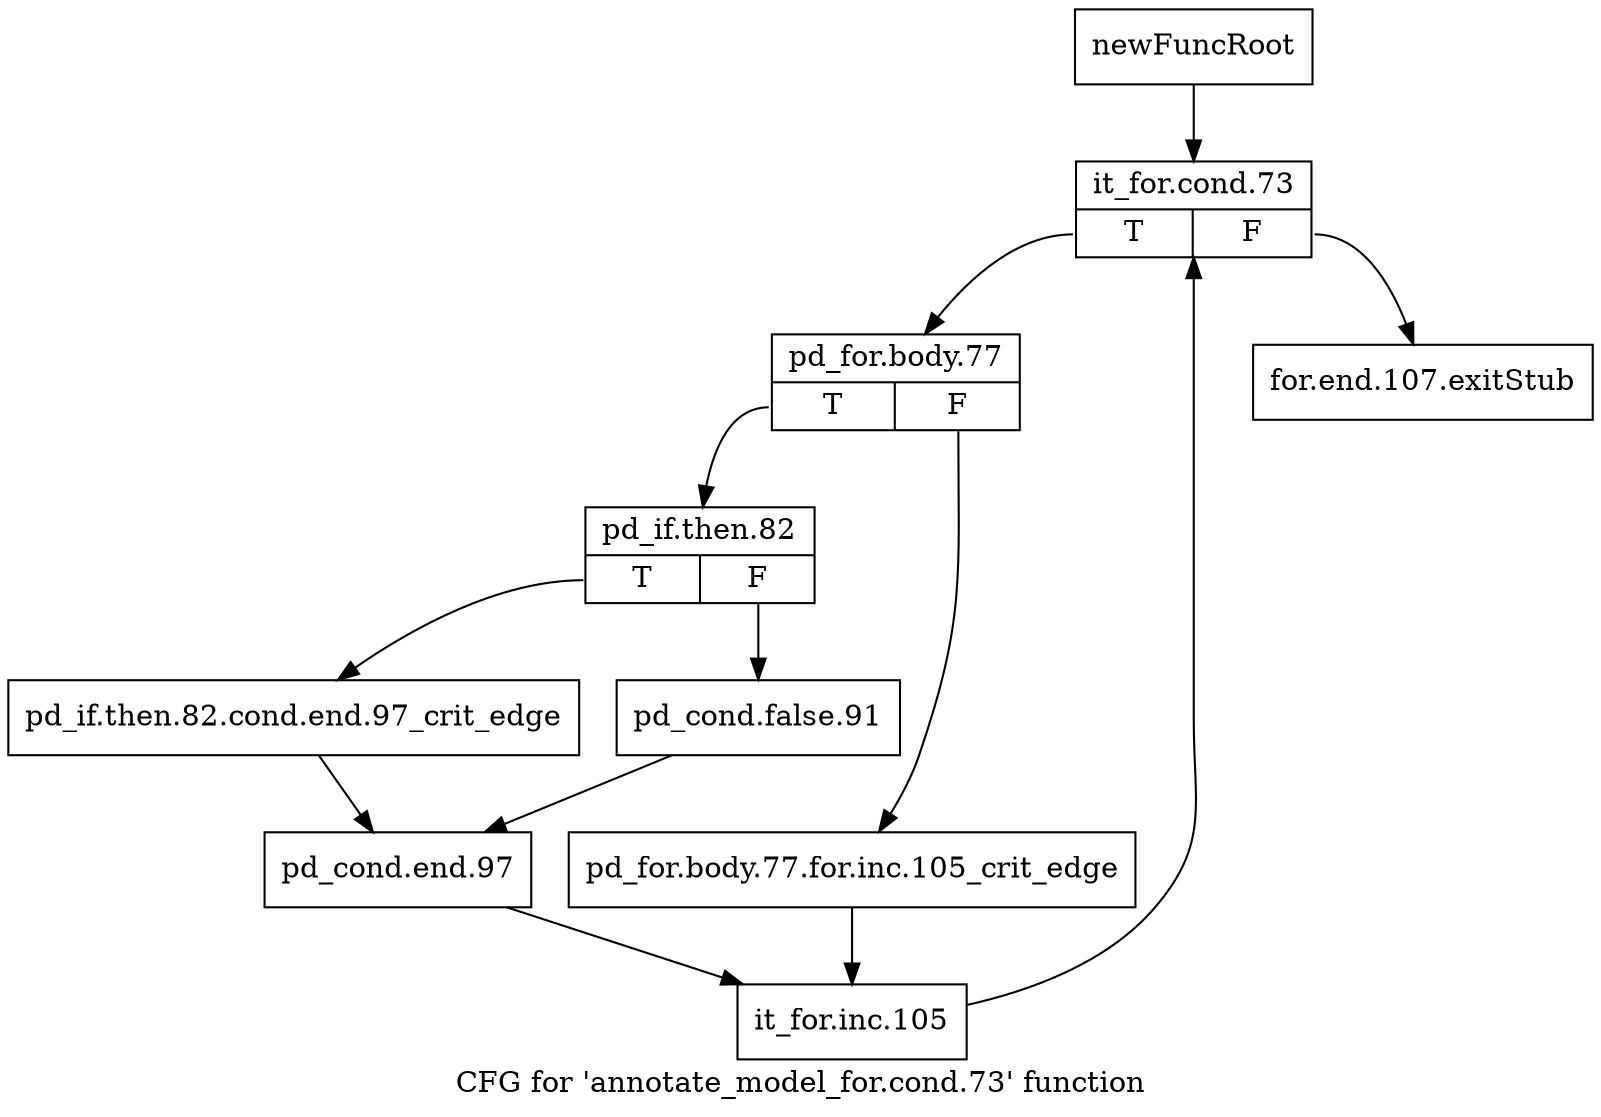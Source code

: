 digraph "CFG for 'annotate_model_for.cond.73' function" {
	label="CFG for 'annotate_model_for.cond.73' function";

	Node0x31a5050 [shape=record,label="{newFuncRoot}"];
	Node0x31a5050 -> Node0x31a50f0;
	Node0x31a50a0 [shape=record,label="{for.end.107.exitStub}"];
	Node0x31a50f0 [shape=record,label="{it_for.cond.73|{<s0>T|<s1>F}}"];
	Node0x31a50f0:s0 -> Node0x31a5140;
	Node0x31a50f0:s1 -> Node0x31a50a0;
	Node0x31a5140 [shape=record,label="{pd_for.body.77|{<s0>T|<s1>F}}"];
	Node0x31a5140:s0 -> Node0x31a51e0;
	Node0x31a5140:s1 -> Node0x31a5190;
	Node0x31a5190 [shape=record,label="{pd_for.body.77.for.inc.105_crit_edge}"];
	Node0x31a5190 -> Node0x31a5320;
	Node0x31a51e0 [shape=record,label="{pd_if.then.82|{<s0>T|<s1>F}}"];
	Node0x31a51e0:s0 -> Node0x31a5280;
	Node0x31a51e0:s1 -> Node0x31a5230;
	Node0x31a5230 [shape=record,label="{pd_cond.false.91}"];
	Node0x31a5230 -> Node0x31a52d0;
	Node0x31a5280 [shape=record,label="{pd_if.then.82.cond.end.97_crit_edge}"];
	Node0x31a5280 -> Node0x31a52d0;
	Node0x31a52d0 [shape=record,label="{pd_cond.end.97}"];
	Node0x31a52d0 -> Node0x31a5320;
	Node0x31a5320 [shape=record,label="{it_for.inc.105}"];
	Node0x31a5320 -> Node0x31a50f0;
}
